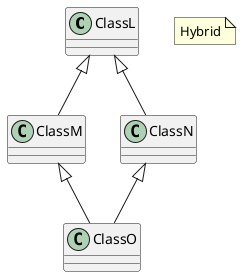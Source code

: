 @startuml inheritance
skinparam classAttributeIconSize 0
ClassL <|-- ClassM
ClassL <|-- ClassN
ClassM <|-- ClassO
ClassN <|-- ClassO
note "Hybrid" as n
@enduml